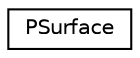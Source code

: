 digraph "Graphical Class Hierarchy"
{
 // INTERACTIVE_SVG=YES
  edge [fontname="Helvetica",fontsize="10",labelfontname="Helvetica",labelfontsize="10"];
  node [fontname="Helvetica",fontsize="10",shape=record];
  rankdir="LR";
  Node1 [label="PSurface",height=0.2,width=0.4,color="black", fillcolor="white", style="filled",URL="$d5/dd2/class_p_surface.html"];
}
